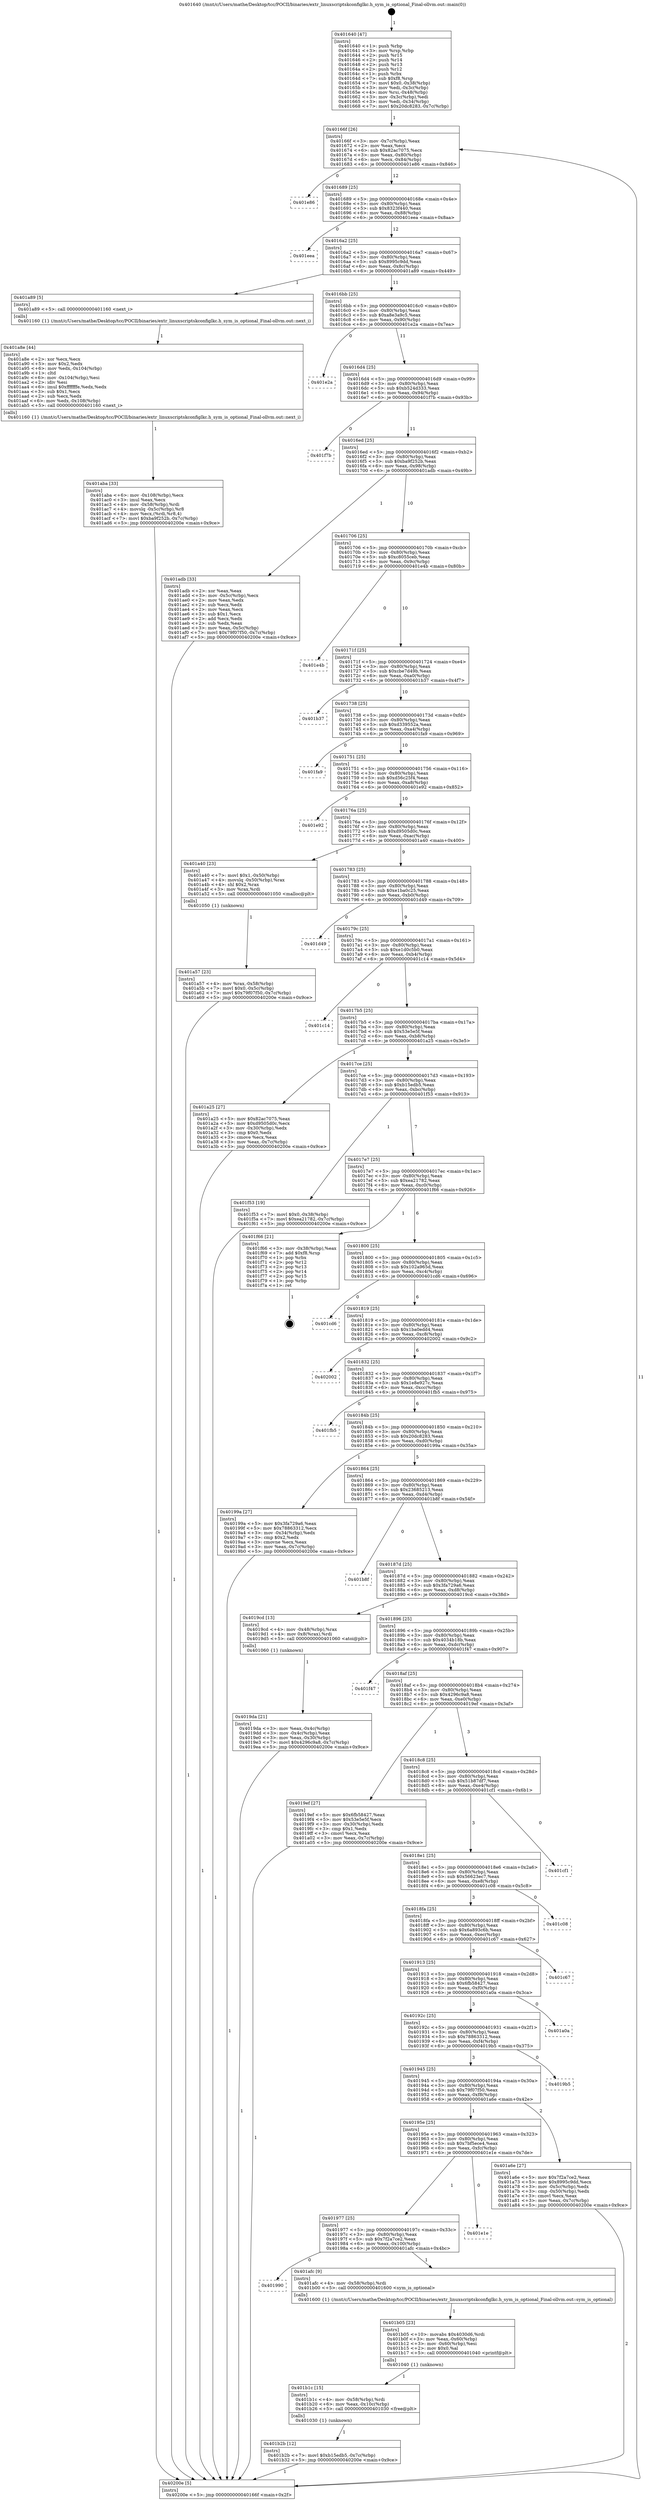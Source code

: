 digraph "0x401640" {
  label = "0x401640 (/mnt/c/Users/mathe/Desktop/tcc/POCII/binaries/extr_linuxscriptskconfiglkc.h_sym_is_optional_Final-ollvm.out::main(0))"
  labelloc = "t"
  node[shape=record]

  Entry [label="",width=0.3,height=0.3,shape=circle,fillcolor=black,style=filled]
  "0x40166f" [label="{
     0x40166f [26]\l
     | [instrs]\l
     &nbsp;&nbsp;0x40166f \<+3\>: mov -0x7c(%rbp),%eax\l
     &nbsp;&nbsp;0x401672 \<+2\>: mov %eax,%ecx\l
     &nbsp;&nbsp;0x401674 \<+6\>: sub $0x82ac7075,%ecx\l
     &nbsp;&nbsp;0x40167a \<+3\>: mov %eax,-0x80(%rbp)\l
     &nbsp;&nbsp;0x40167d \<+6\>: mov %ecx,-0x84(%rbp)\l
     &nbsp;&nbsp;0x401683 \<+6\>: je 0000000000401e86 \<main+0x846\>\l
  }"]
  "0x401e86" [label="{
     0x401e86\l
  }", style=dashed]
  "0x401689" [label="{
     0x401689 [25]\l
     | [instrs]\l
     &nbsp;&nbsp;0x401689 \<+5\>: jmp 000000000040168e \<main+0x4e\>\l
     &nbsp;&nbsp;0x40168e \<+3\>: mov -0x80(%rbp),%eax\l
     &nbsp;&nbsp;0x401691 \<+5\>: sub $0x8323f440,%eax\l
     &nbsp;&nbsp;0x401696 \<+6\>: mov %eax,-0x88(%rbp)\l
     &nbsp;&nbsp;0x40169c \<+6\>: je 0000000000401eea \<main+0x8aa\>\l
  }"]
  Exit [label="",width=0.3,height=0.3,shape=circle,fillcolor=black,style=filled,peripheries=2]
  "0x401eea" [label="{
     0x401eea\l
  }", style=dashed]
  "0x4016a2" [label="{
     0x4016a2 [25]\l
     | [instrs]\l
     &nbsp;&nbsp;0x4016a2 \<+5\>: jmp 00000000004016a7 \<main+0x67\>\l
     &nbsp;&nbsp;0x4016a7 \<+3\>: mov -0x80(%rbp),%eax\l
     &nbsp;&nbsp;0x4016aa \<+5\>: sub $0x8995c9dd,%eax\l
     &nbsp;&nbsp;0x4016af \<+6\>: mov %eax,-0x8c(%rbp)\l
     &nbsp;&nbsp;0x4016b5 \<+6\>: je 0000000000401a89 \<main+0x449\>\l
  }"]
  "0x401b2b" [label="{
     0x401b2b [12]\l
     | [instrs]\l
     &nbsp;&nbsp;0x401b2b \<+7\>: movl $0xb15edb5,-0x7c(%rbp)\l
     &nbsp;&nbsp;0x401b32 \<+5\>: jmp 000000000040200e \<main+0x9ce\>\l
  }"]
  "0x401a89" [label="{
     0x401a89 [5]\l
     | [instrs]\l
     &nbsp;&nbsp;0x401a89 \<+5\>: call 0000000000401160 \<next_i\>\l
     | [calls]\l
     &nbsp;&nbsp;0x401160 \{1\} (/mnt/c/Users/mathe/Desktop/tcc/POCII/binaries/extr_linuxscriptskconfiglkc.h_sym_is_optional_Final-ollvm.out::next_i)\l
  }"]
  "0x4016bb" [label="{
     0x4016bb [25]\l
     | [instrs]\l
     &nbsp;&nbsp;0x4016bb \<+5\>: jmp 00000000004016c0 \<main+0x80\>\l
     &nbsp;&nbsp;0x4016c0 \<+3\>: mov -0x80(%rbp),%eax\l
     &nbsp;&nbsp;0x4016c3 \<+5\>: sub $0xa8e3a9c5,%eax\l
     &nbsp;&nbsp;0x4016c8 \<+6\>: mov %eax,-0x90(%rbp)\l
     &nbsp;&nbsp;0x4016ce \<+6\>: je 0000000000401e2a \<main+0x7ea\>\l
  }"]
  "0x401b1c" [label="{
     0x401b1c [15]\l
     | [instrs]\l
     &nbsp;&nbsp;0x401b1c \<+4\>: mov -0x58(%rbp),%rdi\l
     &nbsp;&nbsp;0x401b20 \<+6\>: mov %eax,-0x10c(%rbp)\l
     &nbsp;&nbsp;0x401b26 \<+5\>: call 0000000000401030 \<free@plt\>\l
     | [calls]\l
     &nbsp;&nbsp;0x401030 \{1\} (unknown)\l
  }"]
  "0x401e2a" [label="{
     0x401e2a\l
  }", style=dashed]
  "0x4016d4" [label="{
     0x4016d4 [25]\l
     | [instrs]\l
     &nbsp;&nbsp;0x4016d4 \<+5\>: jmp 00000000004016d9 \<main+0x99\>\l
     &nbsp;&nbsp;0x4016d9 \<+3\>: mov -0x80(%rbp),%eax\l
     &nbsp;&nbsp;0x4016dc \<+5\>: sub $0xb524d333,%eax\l
     &nbsp;&nbsp;0x4016e1 \<+6\>: mov %eax,-0x94(%rbp)\l
     &nbsp;&nbsp;0x4016e7 \<+6\>: je 0000000000401f7b \<main+0x93b\>\l
  }"]
  "0x401b05" [label="{
     0x401b05 [23]\l
     | [instrs]\l
     &nbsp;&nbsp;0x401b05 \<+10\>: movabs $0x4030d6,%rdi\l
     &nbsp;&nbsp;0x401b0f \<+3\>: mov %eax,-0x60(%rbp)\l
     &nbsp;&nbsp;0x401b12 \<+3\>: mov -0x60(%rbp),%esi\l
     &nbsp;&nbsp;0x401b15 \<+2\>: mov $0x0,%al\l
     &nbsp;&nbsp;0x401b17 \<+5\>: call 0000000000401040 \<printf@plt\>\l
     | [calls]\l
     &nbsp;&nbsp;0x401040 \{1\} (unknown)\l
  }"]
  "0x401f7b" [label="{
     0x401f7b\l
  }", style=dashed]
  "0x4016ed" [label="{
     0x4016ed [25]\l
     | [instrs]\l
     &nbsp;&nbsp;0x4016ed \<+5\>: jmp 00000000004016f2 \<main+0xb2\>\l
     &nbsp;&nbsp;0x4016f2 \<+3\>: mov -0x80(%rbp),%eax\l
     &nbsp;&nbsp;0x4016f5 \<+5\>: sub $0xba9f252b,%eax\l
     &nbsp;&nbsp;0x4016fa \<+6\>: mov %eax,-0x98(%rbp)\l
     &nbsp;&nbsp;0x401700 \<+6\>: je 0000000000401adb \<main+0x49b\>\l
  }"]
  "0x401990" [label="{
     0x401990\l
  }", style=dashed]
  "0x401adb" [label="{
     0x401adb [33]\l
     | [instrs]\l
     &nbsp;&nbsp;0x401adb \<+2\>: xor %eax,%eax\l
     &nbsp;&nbsp;0x401add \<+3\>: mov -0x5c(%rbp),%ecx\l
     &nbsp;&nbsp;0x401ae0 \<+2\>: mov %eax,%edx\l
     &nbsp;&nbsp;0x401ae2 \<+2\>: sub %ecx,%edx\l
     &nbsp;&nbsp;0x401ae4 \<+2\>: mov %eax,%ecx\l
     &nbsp;&nbsp;0x401ae6 \<+3\>: sub $0x1,%ecx\l
     &nbsp;&nbsp;0x401ae9 \<+2\>: add %ecx,%edx\l
     &nbsp;&nbsp;0x401aeb \<+2\>: sub %edx,%eax\l
     &nbsp;&nbsp;0x401aed \<+3\>: mov %eax,-0x5c(%rbp)\l
     &nbsp;&nbsp;0x401af0 \<+7\>: movl $0x79f07f50,-0x7c(%rbp)\l
     &nbsp;&nbsp;0x401af7 \<+5\>: jmp 000000000040200e \<main+0x9ce\>\l
  }"]
  "0x401706" [label="{
     0x401706 [25]\l
     | [instrs]\l
     &nbsp;&nbsp;0x401706 \<+5\>: jmp 000000000040170b \<main+0xcb\>\l
     &nbsp;&nbsp;0x40170b \<+3\>: mov -0x80(%rbp),%eax\l
     &nbsp;&nbsp;0x40170e \<+5\>: sub $0xc8055ceb,%eax\l
     &nbsp;&nbsp;0x401713 \<+6\>: mov %eax,-0x9c(%rbp)\l
     &nbsp;&nbsp;0x401719 \<+6\>: je 0000000000401e4b \<main+0x80b\>\l
  }"]
  "0x401afc" [label="{
     0x401afc [9]\l
     | [instrs]\l
     &nbsp;&nbsp;0x401afc \<+4\>: mov -0x58(%rbp),%rdi\l
     &nbsp;&nbsp;0x401b00 \<+5\>: call 0000000000401600 \<sym_is_optional\>\l
     | [calls]\l
     &nbsp;&nbsp;0x401600 \{1\} (/mnt/c/Users/mathe/Desktop/tcc/POCII/binaries/extr_linuxscriptskconfiglkc.h_sym_is_optional_Final-ollvm.out::sym_is_optional)\l
  }"]
  "0x401e4b" [label="{
     0x401e4b\l
  }", style=dashed]
  "0x40171f" [label="{
     0x40171f [25]\l
     | [instrs]\l
     &nbsp;&nbsp;0x40171f \<+5\>: jmp 0000000000401724 \<main+0xe4\>\l
     &nbsp;&nbsp;0x401724 \<+3\>: mov -0x80(%rbp),%eax\l
     &nbsp;&nbsp;0x401727 \<+5\>: sub $0xcbe7d49b,%eax\l
     &nbsp;&nbsp;0x40172c \<+6\>: mov %eax,-0xa0(%rbp)\l
     &nbsp;&nbsp;0x401732 \<+6\>: je 0000000000401b37 \<main+0x4f7\>\l
  }"]
  "0x401977" [label="{
     0x401977 [25]\l
     | [instrs]\l
     &nbsp;&nbsp;0x401977 \<+5\>: jmp 000000000040197c \<main+0x33c\>\l
     &nbsp;&nbsp;0x40197c \<+3\>: mov -0x80(%rbp),%eax\l
     &nbsp;&nbsp;0x40197f \<+5\>: sub $0x7f2a7ce2,%eax\l
     &nbsp;&nbsp;0x401984 \<+6\>: mov %eax,-0x100(%rbp)\l
     &nbsp;&nbsp;0x40198a \<+6\>: je 0000000000401afc \<main+0x4bc\>\l
  }"]
  "0x401b37" [label="{
     0x401b37\l
  }", style=dashed]
  "0x401738" [label="{
     0x401738 [25]\l
     | [instrs]\l
     &nbsp;&nbsp;0x401738 \<+5\>: jmp 000000000040173d \<main+0xfd\>\l
     &nbsp;&nbsp;0x40173d \<+3\>: mov -0x80(%rbp),%eax\l
     &nbsp;&nbsp;0x401740 \<+5\>: sub $0xd339552a,%eax\l
     &nbsp;&nbsp;0x401745 \<+6\>: mov %eax,-0xa4(%rbp)\l
     &nbsp;&nbsp;0x40174b \<+6\>: je 0000000000401fa9 \<main+0x969\>\l
  }"]
  "0x401e1e" [label="{
     0x401e1e\l
  }", style=dashed]
  "0x401fa9" [label="{
     0x401fa9\l
  }", style=dashed]
  "0x401751" [label="{
     0x401751 [25]\l
     | [instrs]\l
     &nbsp;&nbsp;0x401751 \<+5\>: jmp 0000000000401756 \<main+0x116\>\l
     &nbsp;&nbsp;0x401756 \<+3\>: mov -0x80(%rbp),%eax\l
     &nbsp;&nbsp;0x401759 \<+5\>: sub $0xd56c25f4,%eax\l
     &nbsp;&nbsp;0x40175e \<+6\>: mov %eax,-0xa8(%rbp)\l
     &nbsp;&nbsp;0x401764 \<+6\>: je 0000000000401e92 \<main+0x852\>\l
  }"]
  "0x401aba" [label="{
     0x401aba [33]\l
     | [instrs]\l
     &nbsp;&nbsp;0x401aba \<+6\>: mov -0x108(%rbp),%ecx\l
     &nbsp;&nbsp;0x401ac0 \<+3\>: imul %eax,%ecx\l
     &nbsp;&nbsp;0x401ac3 \<+4\>: mov -0x58(%rbp),%rdi\l
     &nbsp;&nbsp;0x401ac7 \<+4\>: movslq -0x5c(%rbp),%r8\l
     &nbsp;&nbsp;0x401acb \<+4\>: mov %ecx,(%rdi,%r8,4)\l
     &nbsp;&nbsp;0x401acf \<+7\>: movl $0xba9f252b,-0x7c(%rbp)\l
     &nbsp;&nbsp;0x401ad6 \<+5\>: jmp 000000000040200e \<main+0x9ce\>\l
  }"]
  "0x401e92" [label="{
     0x401e92\l
  }", style=dashed]
  "0x40176a" [label="{
     0x40176a [25]\l
     | [instrs]\l
     &nbsp;&nbsp;0x40176a \<+5\>: jmp 000000000040176f \<main+0x12f\>\l
     &nbsp;&nbsp;0x40176f \<+3\>: mov -0x80(%rbp),%eax\l
     &nbsp;&nbsp;0x401772 \<+5\>: sub $0xd9505d0c,%eax\l
     &nbsp;&nbsp;0x401777 \<+6\>: mov %eax,-0xac(%rbp)\l
     &nbsp;&nbsp;0x40177d \<+6\>: je 0000000000401a40 \<main+0x400\>\l
  }"]
  "0x401a8e" [label="{
     0x401a8e [44]\l
     | [instrs]\l
     &nbsp;&nbsp;0x401a8e \<+2\>: xor %ecx,%ecx\l
     &nbsp;&nbsp;0x401a90 \<+5\>: mov $0x2,%edx\l
     &nbsp;&nbsp;0x401a95 \<+6\>: mov %edx,-0x104(%rbp)\l
     &nbsp;&nbsp;0x401a9b \<+1\>: cltd\l
     &nbsp;&nbsp;0x401a9c \<+6\>: mov -0x104(%rbp),%esi\l
     &nbsp;&nbsp;0x401aa2 \<+2\>: idiv %esi\l
     &nbsp;&nbsp;0x401aa4 \<+6\>: imul $0xfffffffe,%edx,%edx\l
     &nbsp;&nbsp;0x401aaa \<+3\>: sub $0x1,%ecx\l
     &nbsp;&nbsp;0x401aad \<+2\>: sub %ecx,%edx\l
     &nbsp;&nbsp;0x401aaf \<+6\>: mov %edx,-0x108(%rbp)\l
     &nbsp;&nbsp;0x401ab5 \<+5\>: call 0000000000401160 \<next_i\>\l
     | [calls]\l
     &nbsp;&nbsp;0x401160 \{1\} (/mnt/c/Users/mathe/Desktop/tcc/POCII/binaries/extr_linuxscriptskconfiglkc.h_sym_is_optional_Final-ollvm.out::next_i)\l
  }"]
  "0x401a40" [label="{
     0x401a40 [23]\l
     | [instrs]\l
     &nbsp;&nbsp;0x401a40 \<+7\>: movl $0x1,-0x50(%rbp)\l
     &nbsp;&nbsp;0x401a47 \<+4\>: movslq -0x50(%rbp),%rax\l
     &nbsp;&nbsp;0x401a4b \<+4\>: shl $0x2,%rax\l
     &nbsp;&nbsp;0x401a4f \<+3\>: mov %rax,%rdi\l
     &nbsp;&nbsp;0x401a52 \<+5\>: call 0000000000401050 \<malloc@plt\>\l
     | [calls]\l
     &nbsp;&nbsp;0x401050 \{1\} (unknown)\l
  }"]
  "0x401783" [label="{
     0x401783 [25]\l
     | [instrs]\l
     &nbsp;&nbsp;0x401783 \<+5\>: jmp 0000000000401788 \<main+0x148\>\l
     &nbsp;&nbsp;0x401788 \<+3\>: mov -0x80(%rbp),%eax\l
     &nbsp;&nbsp;0x40178b \<+5\>: sub $0xe1ba0c25,%eax\l
     &nbsp;&nbsp;0x401790 \<+6\>: mov %eax,-0xb0(%rbp)\l
     &nbsp;&nbsp;0x401796 \<+6\>: je 0000000000401d49 \<main+0x709\>\l
  }"]
  "0x40195e" [label="{
     0x40195e [25]\l
     | [instrs]\l
     &nbsp;&nbsp;0x40195e \<+5\>: jmp 0000000000401963 \<main+0x323\>\l
     &nbsp;&nbsp;0x401963 \<+3\>: mov -0x80(%rbp),%eax\l
     &nbsp;&nbsp;0x401966 \<+5\>: sub $0x7bf5ece4,%eax\l
     &nbsp;&nbsp;0x40196b \<+6\>: mov %eax,-0xfc(%rbp)\l
     &nbsp;&nbsp;0x401971 \<+6\>: je 0000000000401e1e \<main+0x7de\>\l
  }"]
  "0x401d49" [label="{
     0x401d49\l
  }", style=dashed]
  "0x40179c" [label="{
     0x40179c [25]\l
     | [instrs]\l
     &nbsp;&nbsp;0x40179c \<+5\>: jmp 00000000004017a1 \<main+0x161\>\l
     &nbsp;&nbsp;0x4017a1 \<+3\>: mov -0x80(%rbp),%eax\l
     &nbsp;&nbsp;0x4017a4 \<+5\>: sub $0xe1d0c5b0,%eax\l
     &nbsp;&nbsp;0x4017a9 \<+6\>: mov %eax,-0xb4(%rbp)\l
     &nbsp;&nbsp;0x4017af \<+6\>: je 0000000000401c14 \<main+0x5d4\>\l
  }"]
  "0x401a6e" [label="{
     0x401a6e [27]\l
     | [instrs]\l
     &nbsp;&nbsp;0x401a6e \<+5\>: mov $0x7f2a7ce2,%eax\l
     &nbsp;&nbsp;0x401a73 \<+5\>: mov $0x8995c9dd,%ecx\l
     &nbsp;&nbsp;0x401a78 \<+3\>: mov -0x5c(%rbp),%edx\l
     &nbsp;&nbsp;0x401a7b \<+3\>: cmp -0x50(%rbp),%edx\l
     &nbsp;&nbsp;0x401a7e \<+3\>: cmovl %ecx,%eax\l
     &nbsp;&nbsp;0x401a81 \<+3\>: mov %eax,-0x7c(%rbp)\l
     &nbsp;&nbsp;0x401a84 \<+5\>: jmp 000000000040200e \<main+0x9ce\>\l
  }"]
  "0x401c14" [label="{
     0x401c14\l
  }", style=dashed]
  "0x4017b5" [label="{
     0x4017b5 [25]\l
     | [instrs]\l
     &nbsp;&nbsp;0x4017b5 \<+5\>: jmp 00000000004017ba \<main+0x17a\>\l
     &nbsp;&nbsp;0x4017ba \<+3\>: mov -0x80(%rbp),%eax\l
     &nbsp;&nbsp;0x4017bd \<+5\>: sub $0x53e5e5f,%eax\l
     &nbsp;&nbsp;0x4017c2 \<+6\>: mov %eax,-0xb8(%rbp)\l
     &nbsp;&nbsp;0x4017c8 \<+6\>: je 0000000000401a25 \<main+0x3e5\>\l
  }"]
  "0x401945" [label="{
     0x401945 [25]\l
     | [instrs]\l
     &nbsp;&nbsp;0x401945 \<+5\>: jmp 000000000040194a \<main+0x30a\>\l
     &nbsp;&nbsp;0x40194a \<+3\>: mov -0x80(%rbp),%eax\l
     &nbsp;&nbsp;0x40194d \<+5\>: sub $0x79f07f50,%eax\l
     &nbsp;&nbsp;0x401952 \<+6\>: mov %eax,-0xf8(%rbp)\l
     &nbsp;&nbsp;0x401958 \<+6\>: je 0000000000401a6e \<main+0x42e\>\l
  }"]
  "0x401a25" [label="{
     0x401a25 [27]\l
     | [instrs]\l
     &nbsp;&nbsp;0x401a25 \<+5\>: mov $0x82ac7075,%eax\l
     &nbsp;&nbsp;0x401a2a \<+5\>: mov $0xd9505d0c,%ecx\l
     &nbsp;&nbsp;0x401a2f \<+3\>: mov -0x30(%rbp),%edx\l
     &nbsp;&nbsp;0x401a32 \<+3\>: cmp $0x0,%edx\l
     &nbsp;&nbsp;0x401a35 \<+3\>: cmove %ecx,%eax\l
     &nbsp;&nbsp;0x401a38 \<+3\>: mov %eax,-0x7c(%rbp)\l
     &nbsp;&nbsp;0x401a3b \<+5\>: jmp 000000000040200e \<main+0x9ce\>\l
  }"]
  "0x4017ce" [label="{
     0x4017ce [25]\l
     | [instrs]\l
     &nbsp;&nbsp;0x4017ce \<+5\>: jmp 00000000004017d3 \<main+0x193\>\l
     &nbsp;&nbsp;0x4017d3 \<+3\>: mov -0x80(%rbp),%eax\l
     &nbsp;&nbsp;0x4017d6 \<+5\>: sub $0xb15edb5,%eax\l
     &nbsp;&nbsp;0x4017db \<+6\>: mov %eax,-0xbc(%rbp)\l
     &nbsp;&nbsp;0x4017e1 \<+6\>: je 0000000000401f53 \<main+0x913\>\l
  }"]
  "0x4019b5" [label="{
     0x4019b5\l
  }", style=dashed]
  "0x401f53" [label="{
     0x401f53 [19]\l
     | [instrs]\l
     &nbsp;&nbsp;0x401f53 \<+7\>: movl $0x0,-0x38(%rbp)\l
     &nbsp;&nbsp;0x401f5a \<+7\>: movl $0xea21782,-0x7c(%rbp)\l
     &nbsp;&nbsp;0x401f61 \<+5\>: jmp 000000000040200e \<main+0x9ce\>\l
  }"]
  "0x4017e7" [label="{
     0x4017e7 [25]\l
     | [instrs]\l
     &nbsp;&nbsp;0x4017e7 \<+5\>: jmp 00000000004017ec \<main+0x1ac\>\l
     &nbsp;&nbsp;0x4017ec \<+3\>: mov -0x80(%rbp),%eax\l
     &nbsp;&nbsp;0x4017ef \<+5\>: sub $0xea21782,%eax\l
     &nbsp;&nbsp;0x4017f4 \<+6\>: mov %eax,-0xc0(%rbp)\l
     &nbsp;&nbsp;0x4017fa \<+6\>: je 0000000000401f66 \<main+0x926\>\l
  }"]
  "0x40192c" [label="{
     0x40192c [25]\l
     | [instrs]\l
     &nbsp;&nbsp;0x40192c \<+5\>: jmp 0000000000401931 \<main+0x2f1\>\l
     &nbsp;&nbsp;0x401931 \<+3\>: mov -0x80(%rbp),%eax\l
     &nbsp;&nbsp;0x401934 \<+5\>: sub $0x78863312,%eax\l
     &nbsp;&nbsp;0x401939 \<+6\>: mov %eax,-0xf4(%rbp)\l
     &nbsp;&nbsp;0x40193f \<+6\>: je 00000000004019b5 \<main+0x375\>\l
  }"]
  "0x401f66" [label="{
     0x401f66 [21]\l
     | [instrs]\l
     &nbsp;&nbsp;0x401f66 \<+3\>: mov -0x38(%rbp),%eax\l
     &nbsp;&nbsp;0x401f69 \<+7\>: add $0xf8,%rsp\l
     &nbsp;&nbsp;0x401f70 \<+1\>: pop %rbx\l
     &nbsp;&nbsp;0x401f71 \<+2\>: pop %r12\l
     &nbsp;&nbsp;0x401f73 \<+2\>: pop %r13\l
     &nbsp;&nbsp;0x401f75 \<+2\>: pop %r14\l
     &nbsp;&nbsp;0x401f77 \<+2\>: pop %r15\l
     &nbsp;&nbsp;0x401f79 \<+1\>: pop %rbp\l
     &nbsp;&nbsp;0x401f7a \<+1\>: ret\l
  }"]
  "0x401800" [label="{
     0x401800 [25]\l
     | [instrs]\l
     &nbsp;&nbsp;0x401800 \<+5\>: jmp 0000000000401805 \<main+0x1c5\>\l
     &nbsp;&nbsp;0x401805 \<+3\>: mov -0x80(%rbp),%eax\l
     &nbsp;&nbsp;0x401808 \<+5\>: sub $0x102a965d,%eax\l
     &nbsp;&nbsp;0x40180d \<+6\>: mov %eax,-0xc4(%rbp)\l
     &nbsp;&nbsp;0x401813 \<+6\>: je 0000000000401cd6 \<main+0x696\>\l
  }"]
  "0x401a0a" [label="{
     0x401a0a\l
  }", style=dashed]
  "0x401cd6" [label="{
     0x401cd6\l
  }", style=dashed]
  "0x401819" [label="{
     0x401819 [25]\l
     | [instrs]\l
     &nbsp;&nbsp;0x401819 \<+5\>: jmp 000000000040181e \<main+0x1de\>\l
     &nbsp;&nbsp;0x40181e \<+3\>: mov -0x80(%rbp),%eax\l
     &nbsp;&nbsp;0x401821 \<+5\>: sub $0x1ba0edd4,%eax\l
     &nbsp;&nbsp;0x401826 \<+6\>: mov %eax,-0xc8(%rbp)\l
     &nbsp;&nbsp;0x40182c \<+6\>: je 0000000000402002 \<main+0x9c2\>\l
  }"]
  "0x401913" [label="{
     0x401913 [25]\l
     | [instrs]\l
     &nbsp;&nbsp;0x401913 \<+5\>: jmp 0000000000401918 \<main+0x2d8\>\l
     &nbsp;&nbsp;0x401918 \<+3\>: mov -0x80(%rbp),%eax\l
     &nbsp;&nbsp;0x40191b \<+5\>: sub $0x6fb58427,%eax\l
     &nbsp;&nbsp;0x401920 \<+6\>: mov %eax,-0xf0(%rbp)\l
     &nbsp;&nbsp;0x401926 \<+6\>: je 0000000000401a0a \<main+0x3ca\>\l
  }"]
  "0x402002" [label="{
     0x402002\l
  }", style=dashed]
  "0x401832" [label="{
     0x401832 [25]\l
     | [instrs]\l
     &nbsp;&nbsp;0x401832 \<+5\>: jmp 0000000000401837 \<main+0x1f7\>\l
     &nbsp;&nbsp;0x401837 \<+3\>: mov -0x80(%rbp),%eax\l
     &nbsp;&nbsp;0x40183a \<+5\>: sub $0x1e8e927c,%eax\l
     &nbsp;&nbsp;0x40183f \<+6\>: mov %eax,-0xcc(%rbp)\l
     &nbsp;&nbsp;0x401845 \<+6\>: je 0000000000401fb5 \<main+0x975\>\l
  }"]
  "0x401c67" [label="{
     0x401c67\l
  }", style=dashed]
  "0x401fb5" [label="{
     0x401fb5\l
  }", style=dashed]
  "0x40184b" [label="{
     0x40184b [25]\l
     | [instrs]\l
     &nbsp;&nbsp;0x40184b \<+5\>: jmp 0000000000401850 \<main+0x210\>\l
     &nbsp;&nbsp;0x401850 \<+3\>: mov -0x80(%rbp),%eax\l
     &nbsp;&nbsp;0x401853 \<+5\>: sub $0x20dc8283,%eax\l
     &nbsp;&nbsp;0x401858 \<+6\>: mov %eax,-0xd0(%rbp)\l
     &nbsp;&nbsp;0x40185e \<+6\>: je 000000000040199a \<main+0x35a\>\l
  }"]
  "0x4018fa" [label="{
     0x4018fa [25]\l
     | [instrs]\l
     &nbsp;&nbsp;0x4018fa \<+5\>: jmp 00000000004018ff \<main+0x2bf\>\l
     &nbsp;&nbsp;0x4018ff \<+3\>: mov -0x80(%rbp),%eax\l
     &nbsp;&nbsp;0x401902 \<+5\>: sub $0x6a893c6b,%eax\l
     &nbsp;&nbsp;0x401907 \<+6\>: mov %eax,-0xec(%rbp)\l
     &nbsp;&nbsp;0x40190d \<+6\>: je 0000000000401c67 \<main+0x627\>\l
  }"]
  "0x40199a" [label="{
     0x40199a [27]\l
     | [instrs]\l
     &nbsp;&nbsp;0x40199a \<+5\>: mov $0x3fa729a6,%eax\l
     &nbsp;&nbsp;0x40199f \<+5\>: mov $0x78863312,%ecx\l
     &nbsp;&nbsp;0x4019a4 \<+3\>: mov -0x34(%rbp),%edx\l
     &nbsp;&nbsp;0x4019a7 \<+3\>: cmp $0x2,%edx\l
     &nbsp;&nbsp;0x4019aa \<+3\>: cmovne %ecx,%eax\l
     &nbsp;&nbsp;0x4019ad \<+3\>: mov %eax,-0x7c(%rbp)\l
     &nbsp;&nbsp;0x4019b0 \<+5\>: jmp 000000000040200e \<main+0x9ce\>\l
  }"]
  "0x401864" [label="{
     0x401864 [25]\l
     | [instrs]\l
     &nbsp;&nbsp;0x401864 \<+5\>: jmp 0000000000401869 \<main+0x229\>\l
     &nbsp;&nbsp;0x401869 \<+3\>: mov -0x80(%rbp),%eax\l
     &nbsp;&nbsp;0x40186c \<+5\>: sub $0x23685213,%eax\l
     &nbsp;&nbsp;0x401871 \<+6\>: mov %eax,-0xd4(%rbp)\l
     &nbsp;&nbsp;0x401877 \<+6\>: je 0000000000401b8f \<main+0x54f\>\l
  }"]
  "0x40200e" [label="{
     0x40200e [5]\l
     | [instrs]\l
     &nbsp;&nbsp;0x40200e \<+5\>: jmp 000000000040166f \<main+0x2f\>\l
  }"]
  "0x401640" [label="{
     0x401640 [47]\l
     | [instrs]\l
     &nbsp;&nbsp;0x401640 \<+1\>: push %rbp\l
     &nbsp;&nbsp;0x401641 \<+3\>: mov %rsp,%rbp\l
     &nbsp;&nbsp;0x401644 \<+2\>: push %r15\l
     &nbsp;&nbsp;0x401646 \<+2\>: push %r14\l
     &nbsp;&nbsp;0x401648 \<+2\>: push %r13\l
     &nbsp;&nbsp;0x40164a \<+2\>: push %r12\l
     &nbsp;&nbsp;0x40164c \<+1\>: push %rbx\l
     &nbsp;&nbsp;0x40164d \<+7\>: sub $0xf8,%rsp\l
     &nbsp;&nbsp;0x401654 \<+7\>: movl $0x0,-0x38(%rbp)\l
     &nbsp;&nbsp;0x40165b \<+3\>: mov %edi,-0x3c(%rbp)\l
     &nbsp;&nbsp;0x40165e \<+4\>: mov %rsi,-0x48(%rbp)\l
     &nbsp;&nbsp;0x401662 \<+3\>: mov -0x3c(%rbp),%edi\l
     &nbsp;&nbsp;0x401665 \<+3\>: mov %edi,-0x34(%rbp)\l
     &nbsp;&nbsp;0x401668 \<+7\>: movl $0x20dc8283,-0x7c(%rbp)\l
  }"]
  "0x401c08" [label="{
     0x401c08\l
  }", style=dashed]
  "0x401b8f" [label="{
     0x401b8f\l
  }", style=dashed]
  "0x40187d" [label="{
     0x40187d [25]\l
     | [instrs]\l
     &nbsp;&nbsp;0x40187d \<+5\>: jmp 0000000000401882 \<main+0x242\>\l
     &nbsp;&nbsp;0x401882 \<+3\>: mov -0x80(%rbp),%eax\l
     &nbsp;&nbsp;0x401885 \<+5\>: sub $0x3fa729a6,%eax\l
     &nbsp;&nbsp;0x40188a \<+6\>: mov %eax,-0xd8(%rbp)\l
     &nbsp;&nbsp;0x401890 \<+6\>: je 00000000004019cd \<main+0x38d\>\l
  }"]
  "0x4018e1" [label="{
     0x4018e1 [25]\l
     | [instrs]\l
     &nbsp;&nbsp;0x4018e1 \<+5\>: jmp 00000000004018e6 \<main+0x2a6\>\l
     &nbsp;&nbsp;0x4018e6 \<+3\>: mov -0x80(%rbp),%eax\l
     &nbsp;&nbsp;0x4018e9 \<+5\>: sub $0x56623ec7,%eax\l
     &nbsp;&nbsp;0x4018ee \<+6\>: mov %eax,-0xe8(%rbp)\l
     &nbsp;&nbsp;0x4018f4 \<+6\>: je 0000000000401c08 \<main+0x5c8\>\l
  }"]
  "0x4019cd" [label="{
     0x4019cd [13]\l
     | [instrs]\l
     &nbsp;&nbsp;0x4019cd \<+4\>: mov -0x48(%rbp),%rax\l
     &nbsp;&nbsp;0x4019d1 \<+4\>: mov 0x8(%rax),%rdi\l
     &nbsp;&nbsp;0x4019d5 \<+5\>: call 0000000000401060 \<atoi@plt\>\l
     | [calls]\l
     &nbsp;&nbsp;0x401060 \{1\} (unknown)\l
  }"]
  "0x401896" [label="{
     0x401896 [25]\l
     | [instrs]\l
     &nbsp;&nbsp;0x401896 \<+5\>: jmp 000000000040189b \<main+0x25b\>\l
     &nbsp;&nbsp;0x40189b \<+3\>: mov -0x80(%rbp),%eax\l
     &nbsp;&nbsp;0x40189e \<+5\>: sub $0x4034b18b,%eax\l
     &nbsp;&nbsp;0x4018a3 \<+6\>: mov %eax,-0xdc(%rbp)\l
     &nbsp;&nbsp;0x4018a9 \<+6\>: je 0000000000401f47 \<main+0x907\>\l
  }"]
  "0x4019da" [label="{
     0x4019da [21]\l
     | [instrs]\l
     &nbsp;&nbsp;0x4019da \<+3\>: mov %eax,-0x4c(%rbp)\l
     &nbsp;&nbsp;0x4019dd \<+3\>: mov -0x4c(%rbp),%eax\l
     &nbsp;&nbsp;0x4019e0 \<+3\>: mov %eax,-0x30(%rbp)\l
     &nbsp;&nbsp;0x4019e3 \<+7\>: movl $0x4296c9a8,-0x7c(%rbp)\l
     &nbsp;&nbsp;0x4019ea \<+5\>: jmp 000000000040200e \<main+0x9ce\>\l
  }"]
  "0x401cf1" [label="{
     0x401cf1\l
  }", style=dashed]
  "0x401f47" [label="{
     0x401f47\l
  }", style=dashed]
  "0x4018af" [label="{
     0x4018af [25]\l
     | [instrs]\l
     &nbsp;&nbsp;0x4018af \<+5\>: jmp 00000000004018b4 \<main+0x274\>\l
     &nbsp;&nbsp;0x4018b4 \<+3\>: mov -0x80(%rbp),%eax\l
     &nbsp;&nbsp;0x4018b7 \<+5\>: sub $0x4296c9a8,%eax\l
     &nbsp;&nbsp;0x4018bc \<+6\>: mov %eax,-0xe0(%rbp)\l
     &nbsp;&nbsp;0x4018c2 \<+6\>: je 00000000004019ef \<main+0x3af\>\l
  }"]
  "0x401a57" [label="{
     0x401a57 [23]\l
     | [instrs]\l
     &nbsp;&nbsp;0x401a57 \<+4\>: mov %rax,-0x58(%rbp)\l
     &nbsp;&nbsp;0x401a5b \<+7\>: movl $0x0,-0x5c(%rbp)\l
     &nbsp;&nbsp;0x401a62 \<+7\>: movl $0x79f07f50,-0x7c(%rbp)\l
     &nbsp;&nbsp;0x401a69 \<+5\>: jmp 000000000040200e \<main+0x9ce\>\l
  }"]
  "0x4019ef" [label="{
     0x4019ef [27]\l
     | [instrs]\l
     &nbsp;&nbsp;0x4019ef \<+5\>: mov $0x6fb58427,%eax\l
     &nbsp;&nbsp;0x4019f4 \<+5\>: mov $0x53e5e5f,%ecx\l
     &nbsp;&nbsp;0x4019f9 \<+3\>: mov -0x30(%rbp),%edx\l
     &nbsp;&nbsp;0x4019fc \<+3\>: cmp $0x1,%edx\l
     &nbsp;&nbsp;0x4019ff \<+3\>: cmovl %ecx,%eax\l
     &nbsp;&nbsp;0x401a02 \<+3\>: mov %eax,-0x7c(%rbp)\l
     &nbsp;&nbsp;0x401a05 \<+5\>: jmp 000000000040200e \<main+0x9ce\>\l
  }"]
  "0x4018c8" [label="{
     0x4018c8 [25]\l
     | [instrs]\l
     &nbsp;&nbsp;0x4018c8 \<+5\>: jmp 00000000004018cd \<main+0x28d\>\l
     &nbsp;&nbsp;0x4018cd \<+3\>: mov -0x80(%rbp),%eax\l
     &nbsp;&nbsp;0x4018d0 \<+5\>: sub $0x51b87df7,%eax\l
     &nbsp;&nbsp;0x4018d5 \<+6\>: mov %eax,-0xe4(%rbp)\l
     &nbsp;&nbsp;0x4018db \<+6\>: je 0000000000401cf1 \<main+0x6b1\>\l
  }"]
  Entry -> "0x401640" [label=" 1"]
  "0x40166f" -> "0x401e86" [label=" 0"]
  "0x40166f" -> "0x401689" [label=" 12"]
  "0x401f66" -> Exit [label=" 1"]
  "0x401689" -> "0x401eea" [label=" 0"]
  "0x401689" -> "0x4016a2" [label=" 12"]
  "0x401f53" -> "0x40200e" [label=" 1"]
  "0x4016a2" -> "0x401a89" [label=" 1"]
  "0x4016a2" -> "0x4016bb" [label=" 11"]
  "0x401b2b" -> "0x40200e" [label=" 1"]
  "0x4016bb" -> "0x401e2a" [label=" 0"]
  "0x4016bb" -> "0x4016d4" [label=" 11"]
  "0x401b1c" -> "0x401b2b" [label=" 1"]
  "0x4016d4" -> "0x401f7b" [label=" 0"]
  "0x4016d4" -> "0x4016ed" [label=" 11"]
  "0x401b05" -> "0x401b1c" [label=" 1"]
  "0x4016ed" -> "0x401adb" [label=" 1"]
  "0x4016ed" -> "0x401706" [label=" 10"]
  "0x401afc" -> "0x401b05" [label=" 1"]
  "0x401706" -> "0x401e4b" [label=" 0"]
  "0x401706" -> "0x40171f" [label=" 10"]
  "0x401977" -> "0x401990" [label=" 0"]
  "0x40171f" -> "0x401b37" [label=" 0"]
  "0x40171f" -> "0x401738" [label=" 10"]
  "0x401977" -> "0x401afc" [label=" 1"]
  "0x401738" -> "0x401fa9" [label=" 0"]
  "0x401738" -> "0x401751" [label=" 10"]
  "0x40195e" -> "0x401977" [label=" 1"]
  "0x401751" -> "0x401e92" [label=" 0"]
  "0x401751" -> "0x40176a" [label=" 10"]
  "0x40195e" -> "0x401e1e" [label=" 0"]
  "0x40176a" -> "0x401a40" [label=" 1"]
  "0x40176a" -> "0x401783" [label=" 9"]
  "0x401adb" -> "0x40200e" [label=" 1"]
  "0x401783" -> "0x401d49" [label=" 0"]
  "0x401783" -> "0x40179c" [label=" 9"]
  "0x401aba" -> "0x40200e" [label=" 1"]
  "0x40179c" -> "0x401c14" [label=" 0"]
  "0x40179c" -> "0x4017b5" [label=" 9"]
  "0x401a8e" -> "0x401aba" [label=" 1"]
  "0x4017b5" -> "0x401a25" [label=" 1"]
  "0x4017b5" -> "0x4017ce" [label=" 8"]
  "0x401a6e" -> "0x40200e" [label=" 2"]
  "0x4017ce" -> "0x401f53" [label=" 1"]
  "0x4017ce" -> "0x4017e7" [label=" 7"]
  "0x401945" -> "0x40195e" [label=" 1"]
  "0x4017e7" -> "0x401f66" [label=" 1"]
  "0x4017e7" -> "0x401800" [label=" 6"]
  "0x401a89" -> "0x401a8e" [label=" 1"]
  "0x401800" -> "0x401cd6" [label=" 0"]
  "0x401800" -> "0x401819" [label=" 6"]
  "0x40192c" -> "0x401945" [label=" 3"]
  "0x401819" -> "0x402002" [label=" 0"]
  "0x401819" -> "0x401832" [label=" 6"]
  "0x401945" -> "0x401a6e" [label=" 2"]
  "0x401832" -> "0x401fb5" [label=" 0"]
  "0x401832" -> "0x40184b" [label=" 6"]
  "0x401913" -> "0x40192c" [label=" 3"]
  "0x40184b" -> "0x40199a" [label=" 1"]
  "0x40184b" -> "0x401864" [label=" 5"]
  "0x40199a" -> "0x40200e" [label=" 1"]
  "0x401640" -> "0x40166f" [label=" 1"]
  "0x40200e" -> "0x40166f" [label=" 11"]
  "0x40192c" -> "0x4019b5" [label=" 0"]
  "0x401864" -> "0x401b8f" [label=" 0"]
  "0x401864" -> "0x40187d" [label=" 5"]
  "0x4018fa" -> "0x401913" [label=" 3"]
  "0x40187d" -> "0x4019cd" [label=" 1"]
  "0x40187d" -> "0x401896" [label=" 4"]
  "0x4019cd" -> "0x4019da" [label=" 1"]
  "0x4019da" -> "0x40200e" [label=" 1"]
  "0x401913" -> "0x401a0a" [label=" 0"]
  "0x401896" -> "0x401f47" [label=" 0"]
  "0x401896" -> "0x4018af" [label=" 4"]
  "0x4018e1" -> "0x4018fa" [label=" 3"]
  "0x4018af" -> "0x4019ef" [label=" 1"]
  "0x4018af" -> "0x4018c8" [label=" 3"]
  "0x4019ef" -> "0x40200e" [label=" 1"]
  "0x401a25" -> "0x40200e" [label=" 1"]
  "0x401a40" -> "0x401a57" [label=" 1"]
  "0x401a57" -> "0x40200e" [label=" 1"]
  "0x4018e1" -> "0x401c08" [label=" 0"]
  "0x4018c8" -> "0x401cf1" [label=" 0"]
  "0x4018c8" -> "0x4018e1" [label=" 3"]
  "0x4018fa" -> "0x401c67" [label=" 0"]
}
